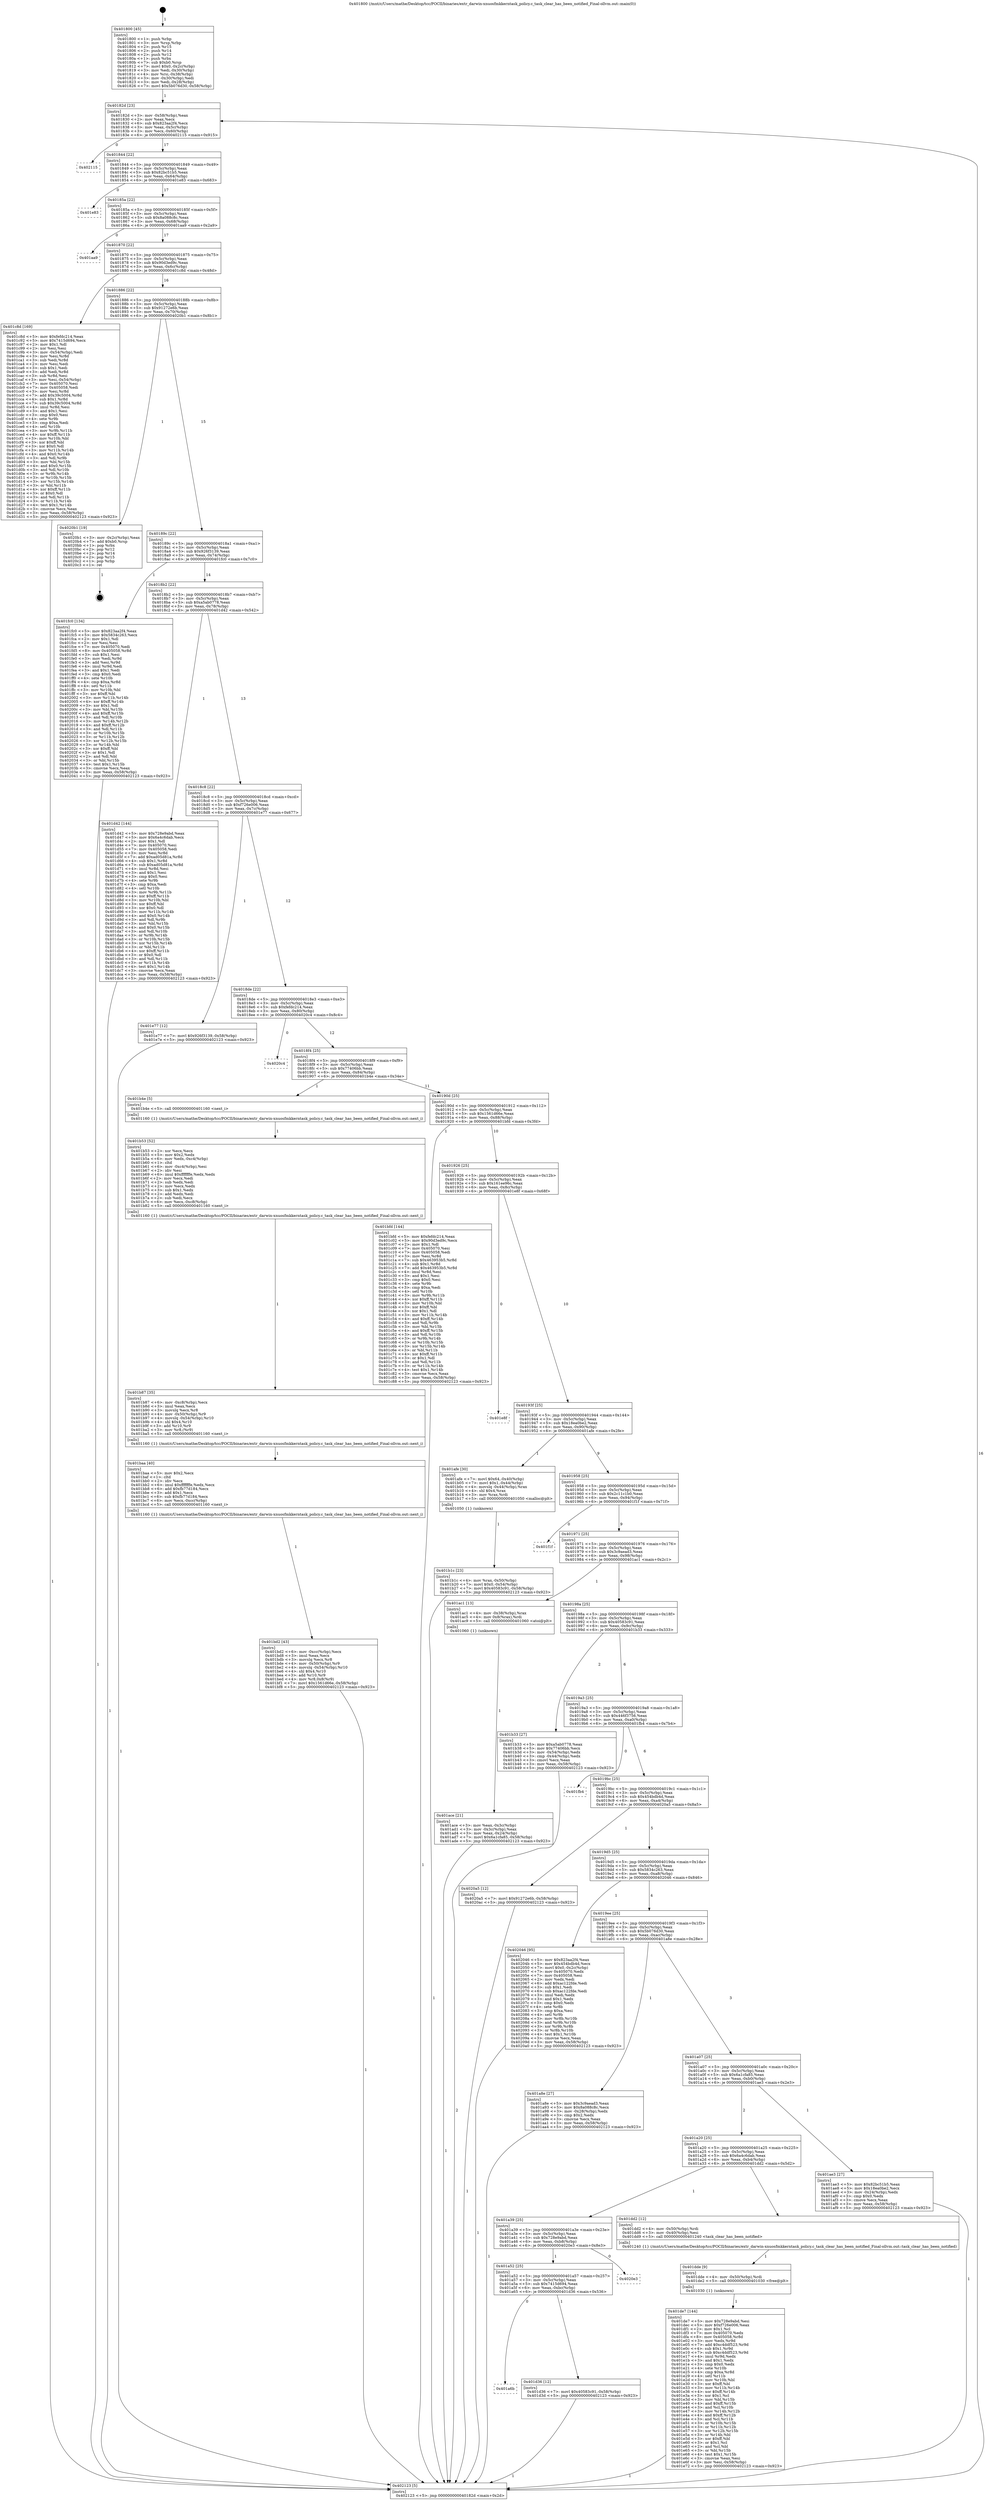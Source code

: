 digraph "0x401800" {
  label = "0x401800 (/mnt/c/Users/mathe/Desktop/tcc/POCII/binaries/extr_darwin-xnuosfmkkerntask_policy.c_task_clear_has_been_notified_Final-ollvm.out::main(0))"
  labelloc = "t"
  node[shape=record]

  Entry [label="",width=0.3,height=0.3,shape=circle,fillcolor=black,style=filled]
  "0x40182d" [label="{
     0x40182d [23]\l
     | [instrs]\l
     &nbsp;&nbsp;0x40182d \<+3\>: mov -0x58(%rbp),%eax\l
     &nbsp;&nbsp;0x401830 \<+2\>: mov %eax,%ecx\l
     &nbsp;&nbsp;0x401832 \<+6\>: sub $0x823aa2f4,%ecx\l
     &nbsp;&nbsp;0x401838 \<+3\>: mov %eax,-0x5c(%rbp)\l
     &nbsp;&nbsp;0x40183b \<+3\>: mov %ecx,-0x60(%rbp)\l
     &nbsp;&nbsp;0x40183e \<+6\>: je 0000000000402115 \<main+0x915\>\l
  }"]
  "0x402115" [label="{
     0x402115\l
  }", style=dashed]
  "0x401844" [label="{
     0x401844 [22]\l
     | [instrs]\l
     &nbsp;&nbsp;0x401844 \<+5\>: jmp 0000000000401849 \<main+0x49\>\l
     &nbsp;&nbsp;0x401849 \<+3\>: mov -0x5c(%rbp),%eax\l
     &nbsp;&nbsp;0x40184c \<+5\>: sub $0x82bc51b5,%eax\l
     &nbsp;&nbsp;0x401851 \<+3\>: mov %eax,-0x64(%rbp)\l
     &nbsp;&nbsp;0x401854 \<+6\>: je 0000000000401e83 \<main+0x683\>\l
  }"]
  Exit [label="",width=0.3,height=0.3,shape=circle,fillcolor=black,style=filled,peripheries=2]
  "0x401e83" [label="{
     0x401e83\l
  }", style=dashed]
  "0x40185a" [label="{
     0x40185a [22]\l
     | [instrs]\l
     &nbsp;&nbsp;0x40185a \<+5\>: jmp 000000000040185f \<main+0x5f\>\l
     &nbsp;&nbsp;0x40185f \<+3\>: mov -0x5c(%rbp),%eax\l
     &nbsp;&nbsp;0x401862 \<+5\>: sub $0x8a088c8c,%eax\l
     &nbsp;&nbsp;0x401867 \<+3\>: mov %eax,-0x68(%rbp)\l
     &nbsp;&nbsp;0x40186a \<+6\>: je 0000000000401aa9 \<main+0x2a9\>\l
  }"]
  "0x401de7" [label="{
     0x401de7 [144]\l
     | [instrs]\l
     &nbsp;&nbsp;0x401de7 \<+5\>: mov $0x728e9abd,%esi\l
     &nbsp;&nbsp;0x401dec \<+5\>: mov $0xf726e006,%eax\l
     &nbsp;&nbsp;0x401df1 \<+2\>: mov $0x1,%cl\l
     &nbsp;&nbsp;0x401df3 \<+7\>: mov 0x405070,%edx\l
     &nbsp;&nbsp;0x401dfa \<+8\>: mov 0x405058,%r8d\l
     &nbsp;&nbsp;0x401e02 \<+3\>: mov %edx,%r9d\l
     &nbsp;&nbsp;0x401e05 \<+7\>: add $0xc4ddf523,%r9d\l
     &nbsp;&nbsp;0x401e0c \<+4\>: sub $0x1,%r9d\l
     &nbsp;&nbsp;0x401e10 \<+7\>: sub $0xc4ddf523,%r9d\l
     &nbsp;&nbsp;0x401e17 \<+4\>: imul %r9d,%edx\l
     &nbsp;&nbsp;0x401e1b \<+3\>: and $0x1,%edx\l
     &nbsp;&nbsp;0x401e1e \<+3\>: cmp $0x0,%edx\l
     &nbsp;&nbsp;0x401e21 \<+4\>: sete %r10b\l
     &nbsp;&nbsp;0x401e25 \<+4\>: cmp $0xa,%r8d\l
     &nbsp;&nbsp;0x401e29 \<+4\>: setl %r11b\l
     &nbsp;&nbsp;0x401e2d \<+3\>: mov %r10b,%bl\l
     &nbsp;&nbsp;0x401e30 \<+3\>: xor $0xff,%bl\l
     &nbsp;&nbsp;0x401e33 \<+3\>: mov %r11b,%r14b\l
     &nbsp;&nbsp;0x401e36 \<+4\>: xor $0xff,%r14b\l
     &nbsp;&nbsp;0x401e3a \<+3\>: xor $0x1,%cl\l
     &nbsp;&nbsp;0x401e3d \<+3\>: mov %bl,%r15b\l
     &nbsp;&nbsp;0x401e40 \<+4\>: and $0xff,%r15b\l
     &nbsp;&nbsp;0x401e44 \<+3\>: and %cl,%r10b\l
     &nbsp;&nbsp;0x401e47 \<+3\>: mov %r14b,%r12b\l
     &nbsp;&nbsp;0x401e4a \<+4\>: and $0xff,%r12b\l
     &nbsp;&nbsp;0x401e4e \<+3\>: and %cl,%r11b\l
     &nbsp;&nbsp;0x401e51 \<+3\>: or %r10b,%r15b\l
     &nbsp;&nbsp;0x401e54 \<+3\>: or %r11b,%r12b\l
     &nbsp;&nbsp;0x401e57 \<+3\>: xor %r12b,%r15b\l
     &nbsp;&nbsp;0x401e5a \<+3\>: or %r14b,%bl\l
     &nbsp;&nbsp;0x401e5d \<+3\>: xor $0xff,%bl\l
     &nbsp;&nbsp;0x401e60 \<+3\>: or $0x1,%cl\l
     &nbsp;&nbsp;0x401e63 \<+2\>: and %cl,%bl\l
     &nbsp;&nbsp;0x401e65 \<+3\>: or %bl,%r15b\l
     &nbsp;&nbsp;0x401e68 \<+4\>: test $0x1,%r15b\l
     &nbsp;&nbsp;0x401e6c \<+3\>: cmovne %eax,%esi\l
     &nbsp;&nbsp;0x401e6f \<+3\>: mov %esi,-0x58(%rbp)\l
     &nbsp;&nbsp;0x401e72 \<+5\>: jmp 0000000000402123 \<main+0x923\>\l
  }"]
  "0x401aa9" [label="{
     0x401aa9\l
  }", style=dashed]
  "0x401870" [label="{
     0x401870 [22]\l
     | [instrs]\l
     &nbsp;&nbsp;0x401870 \<+5\>: jmp 0000000000401875 \<main+0x75\>\l
     &nbsp;&nbsp;0x401875 \<+3\>: mov -0x5c(%rbp),%eax\l
     &nbsp;&nbsp;0x401878 \<+5\>: sub $0x90d3ed9c,%eax\l
     &nbsp;&nbsp;0x40187d \<+3\>: mov %eax,-0x6c(%rbp)\l
     &nbsp;&nbsp;0x401880 \<+6\>: je 0000000000401c8d \<main+0x48d\>\l
  }"]
  "0x401dde" [label="{
     0x401dde [9]\l
     | [instrs]\l
     &nbsp;&nbsp;0x401dde \<+4\>: mov -0x50(%rbp),%rdi\l
     &nbsp;&nbsp;0x401de2 \<+5\>: call 0000000000401030 \<free@plt\>\l
     | [calls]\l
     &nbsp;&nbsp;0x401030 \{1\} (unknown)\l
  }"]
  "0x401c8d" [label="{
     0x401c8d [169]\l
     | [instrs]\l
     &nbsp;&nbsp;0x401c8d \<+5\>: mov $0xfefdc214,%eax\l
     &nbsp;&nbsp;0x401c92 \<+5\>: mov $0x7415d694,%ecx\l
     &nbsp;&nbsp;0x401c97 \<+2\>: mov $0x1,%dl\l
     &nbsp;&nbsp;0x401c99 \<+2\>: xor %esi,%esi\l
     &nbsp;&nbsp;0x401c9b \<+3\>: mov -0x54(%rbp),%edi\l
     &nbsp;&nbsp;0x401c9e \<+3\>: mov %esi,%r8d\l
     &nbsp;&nbsp;0x401ca1 \<+3\>: sub %edi,%r8d\l
     &nbsp;&nbsp;0x401ca4 \<+2\>: mov %esi,%edi\l
     &nbsp;&nbsp;0x401ca6 \<+3\>: sub $0x1,%edi\l
     &nbsp;&nbsp;0x401ca9 \<+3\>: add %edi,%r8d\l
     &nbsp;&nbsp;0x401cac \<+3\>: sub %r8d,%esi\l
     &nbsp;&nbsp;0x401caf \<+3\>: mov %esi,-0x54(%rbp)\l
     &nbsp;&nbsp;0x401cb2 \<+7\>: mov 0x405070,%esi\l
     &nbsp;&nbsp;0x401cb9 \<+7\>: mov 0x405058,%edi\l
     &nbsp;&nbsp;0x401cc0 \<+3\>: mov %esi,%r8d\l
     &nbsp;&nbsp;0x401cc3 \<+7\>: add $0x39c5004,%r8d\l
     &nbsp;&nbsp;0x401cca \<+4\>: sub $0x1,%r8d\l
     &nbsp;&nbsp;0x401cce \<+7\>: sub $0x39c5004,%r8d\l
     &nbsp;&nbsp;0x401cd5 \<+4\>: imul %r8d,%esi\l
     &nbsp;&nbsp;0x401cd9 \<+3\>: and $0x1,%esi\l
     &nbsp;&nbsp;0x401cdc \<+3\>: cmp $0x0,%esi\l
     &nbsp;&nbsp;0x401cdf \<+4\>: sete %r9b\l
     &nbsp;&nbsp;0x401ce3 \<+3\>: cmp $0xa,%edi\l
     &nbsp;&nbsp;0x401ce6 \<+4\>: setl %r10b\l
     &nbsp;&nbsp;0x401cea \<+3\>: mov %r9b,%r11b\l
     &nbsp;&nbsp;0x401ced \<+4\>: xor $0xff,%r11b\l
     &nbsp;&nbsp;0x401cf1 \<+3\>: mov %r10b,%bl\l
     &nbsp;&nbsp;0x401cf4 \<+3\>: xor $0xff,%bl\l
     &nbsp;&nbsp;0x401cf7 \<+3\>: xor $0x0,%dl\l
     &nbsp;&nbsp;0x401cfa \<+3\>: mov %r11b,%r14b\l
     &nbsp;&nbsp;0x401cfd \<+4\>: and $0x0,%r14b\l
     &nbsp;&nbsp;0x401d01 \<+3\>: and %dl,%r9b\l
     &nbsp;&nbsp;0x401d04 \<+3\>: mov %bl,%r15b\l
     &nbsp;&nbsp;0x401d07 \<+4\>: and $0x0,%r15b\l
     &nbsp;&nbsp;0x401d0b \<+3\>: and %dl,%r10b\l
     &nbsp;&nbsp;0x401d0e \<+3\>: or %r9b,%r14b\l
     &nbsp;&nbsp;0x401d11 \<+3\>: or %r10b,%r15b\l
     &nbsp;&nbsp;0x401d14 \<+3\>: xor %r15b,%r14b\l
     &nbsp;&nbsp;0x401d17 \<+3\>: or %bl,%r11b\l
     &nbsp;&nbsp;0x401d1a \<+4\>: xor $0xff,%r11b\l
     &nbsp;&nbsp;0x401d1e \<+3\>: or $0x0,%dl\l
     &nbsp;&nbsp;0x401d21 \<+3\>: and %dl,%r11b\l
     &nbsp;&nbsp;0x401d24 \<+3\>: or %r11b,%r14b\l
     &nbsp;&nbsp;0x401d27 \<+4\>: test $0x1,%r14b\l
     &nbsp;&nbsp;0x401d2b \<+3\>: cmovne %ecx,%eax\l
     &nbsp;&nbsp;0x401d2e \<+3\>: mov %eax,-0x58(%rbp)\l
     &nbsp;&nbsp;0x401d31 \<+5\>: jmp 0000000000402123 \<main+0x923\>\l
  }"]
  "0x401886" [label="{
     0x401886 [22]\l
     | [instrs]\l
     &nbsp;&nbsp;0x401886 \<+5\>: jmp 000000000040188b \<main+0x8b\>\l
     &nbsp;&nbsp;0x40188b \<+3\>: mov -0x5c(%rbp),%eax\l
     &nbsp;&nbsp;0x40188e \<+5\>: sub $0x91272e6b,%eax\l
     &nbsp;&nbsp;0x401893 \<+3\>: mov %eax,-0x70(%rbp)\l
     &nbsp;&nbsp;0x401896 \<+6\>: je 00000000004020b1 \<main+0x8b1\>\l
  }"]
  "0x401a6b" [label="{
     0x401a6b\l
  }", style=dashed]
  "0x4020b1" [label="{
     0x4020b1 [19]\l
     | [instrs]\l
     &nbsp;&nbsp;0x4020b1 \<+3\>: mov -0x2c(%rbp),%eax\l
     &nbsp;&nbsp;0x4020b4 \<+7\>: add $0xb0,%rsp\l
     &nbsp;&nbsp;0x4020bb \<+1\>: pop %rbx\l
     &nbsp;&nbsp;0x4020bc \<+2\>: pop %r12\l
     &nbsp;&nbsp;0x4020be \<+2\>: pop %r14\l
     &nbsp;&nbsp;0x4020c0 \<+2\>: pop %r15\l
     &nbsp;&nbsp;0x4020c2 \<+1\>: pop %rbp\l
     &nbsp;&nbsp;0x4020c3 \<+1\>: ret\l
  }"]
  "0x40189c" [label="{
     0x40189c [22]\l
     | [instrs]\l
     &nbsp;&nbsp;0x40189c \<+5\>: jmp 00000000004018a1 \<main+0xa1\>\l
     &nbsp;&nbsp;0x4018a1 \<+3\>: mov -0x5c(%rbp),%eax\l
     &nbsp;&nbsp;0x4018a4 \<+5\>: sub $0x926f3139,%eax\l
     &nbsp;&nbsp;0x4018a9 \<+3\>: mov %eax,-0x74(%rbp)\l
     &nbsp;&nbsp;0x4018ac \<+6\>: je 0000000000401fc0 \<main+0x7c0\>\l
  }"]
  "0x401d36" [label="{
     0x401d36 [12]\l
     | [instrs]\l
     &nbsp;&nbsp;0x401d36 \<+7\>: movl $0x40583c91,-0x58(%rbp)\l
     &nbsp;&nbsp;0x401d3d \<+5\>: jmp 0000000000402123 \<main+0x923\>\l
  }"]
  "0x401fc0" [label="{
     0x401fc0 [134]\l
     | [instrs]\l
     &nbsp;&nbsp;0x401fc0 \<+5\>: mov $0x823aa2f4,%eax\l
     &nbsp;&nbsp;0x401fc5 \<+5\>: mov $0x5834c263,%ecx\l
     &nbsp;&nbsp;0x401fca \<+2\>: mov $0x1,%dl\l
     &nbsp;&nbsp;0x401fcc \<+2\>: xor %esi,%esi\l
     &nbsp;&nbsp;0x401fce \<+7\>: mov 0x405070,%edi\l
     &nbsp;&nbsp;0x401fd5 \<+8\>: mov 0x405058,%r8d\l
     &nbsp;&nbsp;0x401fdd \<+3\>: sub $0x1,%esi\l
     &nbsp;&nbsp;0x401fe0 \<+3\>: mov %edi,%r9d\l
     &nbsp;&nbsp;0x401fe3 \<+3\>: add %esi,%r9d\l
     &nbsp;&nbsp;0x401fe6 \<+4\>: imul %r9d,%edi\l
     &nbsp;&nbsp;0x401fea \<+3\>: and $0x1,%edi\l
     &nbsp;&nbsp;0x401fed \<+3\>: cmp $0x0,%edi\l
     &nbsp;&nbsp;0x401ff0 \<+4\>: sete %r10b\l
     &nbsp;&nbsp;0x401ff4 \<+4\>: cmp $0xa,%r8d\l
     &nbsp;&nbsp;0x401ff8 \<+4\>: setl %r11b\l
     &nbsp;&nbsp;0x401ffc \<+3\>: mov %r10b,%bl\l
     &nbsp;&nbsp;0x401fff \<+3\>: xor $0xff,%bl\l
     &nbsp;&nbsp;0x402002 \<+3\>: mov %r11b,%r14b\l
     &nbsp;&nbsp;0x402005 \<+4\>: xor $0xff,%r14b\l
     &nbsp;&nbsp;0x402009 \<+3\>: xor $0x1,%dl\l
     &nbsp;&nbsp;0x40200c \<+3\>: mov %bl,%r15b\l
     &nbsp;&nbsp;0x40200f \<+4\>: and $0xff,%r15b\l
     &nbsp;&nbsp;0x402013 \<+3\>: and %dl,%r10b\l
     &nbsp;&nbsp;0x402016 \<+3\>: mov %r14b,%r12b\l
     &nbsp;&nbsp;0x402019 \<+4\>: and $0xff,%r12b\l
     &nbsp;&nbsp;0x40201d \<+3\>: and %dl,%r11b\l
     &nbsp;&nbsp;0x402020 \<+3\>: or %r10b,%r15b\l
     &nbsp;&nbsp;0x402023 \<+3\>: or %r11b,%r12b\l
     &nbsp;&nbsp;0x402026 \<+3\>: xor %r12b,%r15b\l
     &nbsp;&nbsp;0x402029 \<+3\>: or %r14b,%bl\l
     &nbsp;&nbsp;0x40202c \<+3\>: xor $0xff,%bl\l
     &nbsp;&nbsp;0x40202f \<+3\>: or $0x1,%dl\l
     &nbsp;&nbsp;0x402032 \<+2\>: and %dl,%bl\l
     &nbsp;&nbsp;0x402034 \<+3\>: or %bl,%r15b\l
     &nbsp;&nbsp;0x402037 \<+4\>: test $0x1,%r15b\l
     &nbsp;&nbsp;0x40203b \<+3\>: cmovne %ecx,%eax\l
     &nbsp;&nbsp;0x40203e \<+3\>: mov %eax,-0x58(%rbp)\l
     &nbsp;&nbsp;0x402041 \<+5\>: jmp 0000000000402123 \<main+0x923\>\l
  }"]
  "0x4018b2" [label="{
     0x4018b2 [22]\l
     | [instrs]\l
     &nbsp;&nbsp;0x4018b2 \<+5\>: jmp 00000000004018b7 \<main+0xb7\>\l
     &nbsp;&nbsp;0x4018b7 \<+3\>: mov -0x5c(%rbp),%eax\l
     &nbsp;&nbsp;0x4018ba \<+5\>: sub $0xa5ab0778,%eax\l
     &nbsp;&nbsp;0x4018bf \<+3\>: mov %eax,-0x78(%rbp)\l
     &nbsp;&nbsp;0x4018c2 \<+6\>: je 0000000000401d42 \<main+0x542\>\l
  }"]
  "0x401a52" [label="{
     0x401a52 [25]\l
     | [instrs]\l
     &nbsp;&nbsp;0x401a52 \<+5\>: jmp 0000000000401a57 \<main+0x257\>\l
     &nbsp;&nbsp;0x401a57 \<+3\>: mov -0x5c(%rbp),%eax\l
     &nbsp;&nbsp;0x401a5a \<+5\>: sub $0x7415d694,%eax\l
     &nbsp;&nbsp;0x401a5f \<+6\>: mov %eax,-0xbc(%rbp)\l
     &nbsp;&nbsp;0x401a65 \<+6\>: je 0000000000401d36 \<main+0x536\>\l
  }"]
  "0x401d42" [label="{
     0x401d42 [144]\l
     | [instrs]\l
     &nbsp;&nbsp;0x401d42 \<+5\>: mov $0x728e9abd,%eax\l
     &nbsp;&nbsp;0x401d47 \<+5\>: mov $0x6a4c6dab,%ecx\l
     &nbsp;&nbsp;0x401d4c \<+2\>: mov $0x1,%dl\l
     &nbsp;&nbsp;0x401d4e \<+7\>: mov 0x405070,%esi\l
     &nbsp;&nbsp;0x401d55 \<+7\>: mov 0x405058,%edi\l
     &nbsp;&nbsp;0x401d5c \<+3\>: mov %esi,%r8d\l
     &nbsp;&nbsp;0x401d5f \<+7\>: add $0xad05d81a,%r8d\l
     &nbsp;&nbsp;0x401d66 \<+4\>: sub $0x1,%r8d\l
     &nbsp;&nbsp;0x401d6a \<+7\>: sub $0xad05d81a,%r8d\l
     &nbsp;&nbsp;0x401d71 \<+4\>: imul %r8d,%esi\l
     &nbsp;&nbsp;0x401d75 \<+3\>: and $0x1,%esi\l
     &nbsp;&nbsp;0x401d78 \<+3\>: cmp $0x0,%esi\l
     &nbsp;&nbsp;0x401d7b \<+4\>: sete %r9b\l
     &nbsp;&nbsp;0x401d7f \<+3\>: cmp $0xa,%edi\l
     &nbsp;&nbsp;0x401d82 \<+4\>: setl %r10b\l
     &nbsp;&nbsp;0x401d86 \<+3\>: mov %r9b,%r11b\l
     &nbsp;&nbsp;0x401d89 \<+4\>: xor $0xff,%r11b\l
     &nbsp;&nbsp;0x401d8d \<+3\>: mov %r10b,%bl\l
     &nbsp;&nbsp;0x401d90 \<+3\>: xor $0xff,%bl\l
     &nbsp;&nbsp;0x401d93 \<+3\>: xor $0x0,%dl\l
     &nbsp;&nbsp;0x401d96 \<+3\>: mov %r11b,%r14b\l
     &nbsp;&nbsp;0x401d99 \<+4\>: and $0x0,%r14b\l
     &nbsp;&nbsp;0x401d9d \<+3\>: and %dl,%r9b\l
     &nbsp;&nbsp;0x401da0 \<+3\>: mov %bl,%r15b\l
     &nbsp;&nbsp;0x401da3 \<+4\>: and $0x0,%r15b\l
     &nbsp;&nbsp;0x401da7 \<+3\>: and %dl,%r10b\l
     &nbsp;&nbsp;0x401daa \<+3\>: or %r9b,%r14b\l
     &nbsp;&nbsp;0x401dad \<+3\>: or %r10b,%r15b\l
     &nbsp;&nbsp;0x401db0 \<+3\>: xor %r15b,%r14b\l
     &nbsp;&nbsp;0x401db3 \<+3\>: or %bl,%r11b\l
     &nbsp;&nbsp;0x401db6 \<+4\>: xor $0xff,%r11b\l
     &nbsp;&nbsp;0x401dba \<+3\>: or $0x0,%dl\l
     &nbsp;&nbsp;0x401dbd \<+3\>: and %dl,%r11b\l
     &nbsp;&nbsp;0x401dc0 \<+3\>: or %r11b,%r14b\l
     &nbsp;&nbsp;0x401dc3 \<+4\>: test $0x1,%r14b\l
     &nbsp;&nbsp;0x401dc7 \<+3\>: cmovne %ecx,%eax\l
     &nbsp;&nbsp;0x401dca \<+3\>: mov %eax,-0x58(%rbp)\l
     &nbsp;&nbsp;0x401dcd \<+5\>: jmp 0000000000402123 \<main+0x923\>\l
  }"]
  "0x4018c8" [label="{
     0x4018c8 [22]\l
     | [instrs]\l
     &nbsp;&nbsp;0x4018c8 \<+5\>: jmp 00000000004018cd \<main+0xcd\>\l
     &nbsp;&nbsp;0x4018cd \<+3\>: mov -0x5c(%rbp),%eax\l
     &nbsp;&nbsp;0x4018d0 \<+5\>: sub $0xf726e006,%eax\l
     &nbsp;&nbsp;0x4018d5 \<+3\>: mov %eax,-0x7c(%rbp)\l
     &nbsp;&nbsp;0x4018d8 \<+6\>: je 0000000000401e77 \<main+0x677\>\l
  }"]
  "0x4020e3" [label="{
     0x4020e3\l
  }", style=dashed]
  "0x401e77" [label="{
     0x401e77 [12]\l
     | [instrs]\l
     &nbsp;&nbsp;0x401e77 \<+7\>: movl $0x926f3139,-0x58(%rbp)\l
     &nbsp;&nbsp;0x401e7e \<+5\>: jmp 0000000000402123 \<main+0x923\>\l
  }"]
  "0x4018de" [label="{
     0x4018de [22]\l
     | [instrs]\l
     &nbsp;&nbsp;0x4018de \<+5\>: jmp 00000000004018e3 \<main+0xe3\>\l
     &nbsp;&nbsp;0x4018e3 \<+3\>: mov -0x5c(%rbp),%eax\l
     &nbsp;&nbsp;0x4018e6 \<+5\>: sub $0xfefdc214,%eax\l
     &nbsp;&nbsp;0x4018eb \<+3\>: mov %eax,-0x80(%rbp)\l
     &nbsp;&nbsp;0x4018ee \<+6\>: je 00000000004020c4 \<main+0x8c4\>\l
  }"]
  "0x401a39" [label="{
     0x401a39 [25]\l
     | [instrs]\l
     &nbsp;&nbsp;0x401a39 \<+5\>: jmp 0000000000401a3e \<main+0x23e\>\l
     &nbsp;&nbsp;0x401a3e \<+3\>: mov -0x5c(%rbp),%eax\l
     &nbsp;&nbsp;0x401a41 \<+5\>: sub $0x728e9abd,%eax\l
     &nbsp;&nbsp;0x401a46 \<+6\>: mov %eax,-0xb8(%rbp)\l
     &nbsp;&nbsp;0x401a4c \<+6\>: je 00000000004020e3 \<main+0x8e3\>\l
  }"]
  "0x4020c4" [label="{
     0x4020c4\l
  }", style=dashed]
  "0x4018f4" [label="{
     0x4018f4 [25]\l
     | [instrs]\l
     &nbsp;&nbsp;0x4018f4 \<+5\>: jmp 00000000004018f9 \<main+0xf9\>\l
     &nbsp;&nbsp;0x4018f9 \<+3\>: mov -0x5c(%rbp),%eax\l
     &nbsp;&nbsp;0x4018fc \<+5\>: sub $0x77406bb,%eax\l
     &nbsp;&nbsp;0x401901 \<+6\>: mov %eax,-0x84(%rbp)\l
     &nbsp;&nbsp;0x401907 \<+6\>: je 0000000000401b4e \<main+0x34e\>\l
  }"]
  "0x401dd2" [label="{
     0x401dd2 [12]\l
     | [instrs]\l
     &nbsp;&nbsp;0x401dd2 \<+4\>: mov -0x50(%rbp),%rdi\l
     &nbsp;&nbsp;0x401dd6 \<+3\>: mov -0x40(%rbp),%esi\l
     &nbsp;&nbsp;0x401dd9 \<+5\>: call 0000000000401240 \<task_clear_has_been_notified\>\l
     | [calls]\l
     &nbsp;&nbsp;0x401240 \{1\} (/mnt/c/Users/mathe/Desktop/tcc/POCII/binaries/extr_darwin-xnuosfmkkerntask_policy.c_task_clear_has_been_notified_Final-ollvm.out::task_clear_has_been_notified)\l
  }"]
  "0x401b4e" [label="{
     0x401b4e [5]\l
     | [instrs]\l
     &nbsp;&nbsp;0x401b4e \<+5\>: call 0000000000401160 \<next_i\>\l
     | [calls]\l
     &nbsp;&nbsp;0x401160 \{1\} (/mnt/c/Users/mathe/Desktop/tcc/POCII/binaries/extr_darwin-xnuosfmkkerntask_policy.c_task_clear_has_been_notified_Final-ollvm.out::next_i)\l
  }"]
  "0x40190d" [label="{
     0x40190d [25]\l
     | [instrs]\l
     &nbsp;&nbsp;0x40190d \<+5\>: jmp 0000000000401912 \<main+0x112\>\l
     &nbsp;&nbsp;0x401912 \<+3\>: mov -0x5c(%rbp),%eax\l
     &nbsp;&nbsp;0x401915 \<+5\>: sub $0x1561d66e,%eax\l
     &nbsp;&nbsp;0x40191a \<+6\>: mov %eax,-0x88(%rbp)\l
     &nbsp;&nbsp;0x401920 \<+6\>: je 0000000000401bfd \<main+0x3fd\>\l
  }"]
  "0x401bd2" [label="{
     0x401bd2 [43]\l
     | [instrs]\l
     &nbsp;&nbsp;0x401bd2 \<+6\>: mov -0xcc(%rbp),%ecx\l
     &nbsp;&nbsp;0x401bd8 \<+3\>: imul %eax,%ecx\l
     &nbsp;&nbsp;0x401bdb \<+3\>: movslq %ecx,%r8\l
     &nbsp;&nbsp;0x401bde \<+4\>: mov -0x50(%rbp),%r9\l
     &nbsp;&nbsp;0x401be2 \<+4\>: movslq -0x54(%rbp),%r10\l
     &nbsp;&nbsp;0x401be6 \<+4\>: shl $0x4,%r10\l
     &nbsp;&nbsp;0x401bea \<+3\>: add %r10,%r9\l
     &nbsp;&nbsp;0x401bed \<+4\>: mov %r8,0x8(%r9)\l
     &nbsp;&nbsp;0x401bf1 \<+7\>: movl $0x1561d66e,-0x58(%rbp)\l
     &nbsp;&nbsp;0x401bf8 \<+5\>: jmp 0000000000402123 \<main+0x923\>\l
  }"]
  "0x401bfd" [label="{
     0x401bfd [144]\l
     | [instrs]\l
     &nbsp;&nbsp;0x401bfd \<+5\>: mov $0xfefdc214,%eax\l
     &nbsp;&nbsp;0x401c02 \<+5\>: mov $0x90d3ed9c,%ecx\l
     &nbsp;&nbsp;0x401c07 \<+2\>: mov $0x1,%dl\l
     &nbsp;&nbsp;0x401c09 \<+7\>: mov 0x405070,%esi\l
     &nbsp;&nbsp;0x401c10 \<+7\>: mov 0x405058,%edi\l
     &nbsp;&nbsp;0x401c17 \<+3\>: mov %esi,%r8d\l
     &nbsp;&nbsp;0x401c1a \<+7\>: sub $0x463953b5,%r8d\l
     &nbsp;&nbsp;0x401c21 \<+4\>: sub $0x1,%r8d\l
     &nbsp;&nbsp;0x401c25 \<+7\>: add $0x463953b5,%r8d\l
     &nbsp;&nbsp;0x401c2c \<+4\>: imul %r8d,%esi\l
     &nbsp;&nbsp;0x401c30 \<+3\>: and $0x1,%esi\l
     &nbsp;&nbsp;0x401c33 \<+3\>: cmp $0x0,%esi\l
     &nbsp;&nbsp;0x401c36 \<+4\>: sete %r9b\l
     &nbsp;&nbsp;0x401c3a \<+3\>: cmp $0xa,%edi\l
     &nbsp;&nbsp;0x401c3d \<+4\>: setl %r10b\l
     &nbsp;&nbsp;0x401c41 \<+3\>: mov %r9b,%r11b\l
     &nbsp;&nbsp;0x401c44 \<+4\>: xor $0xff,%r11b\l
     &nbsp;&nbsp;0x401c48 \<+3\>: mov %r10b,%bl\l
     &nbsp;&nbsp;0x401c4b \<+3\>: xor $0xff,%bl\l
     &nbsp;&nbsp;0x401c4e \<+3\>: xor $0x1,%dl\l
     &nbsp;&nbsp;0x401c51 \<+3\>: mov %r11b,%r14b\l
     &nbsp;&nbsp;0x401c54 \<+4\>: and $0xff,%r14b\l
     &nbsp;&nbsp;0x401c58 \<+3\>: and %dl,%r9b\l
     &nbsp;&nbsp;0x401c5b \<+3\>: mov %bl,%r15b\l
     &nbsp;&nbsp;0x401c5e \<+4\>: and $0xff,%r15b\l
     &nbsp;&nbsp;0x401c62 \<+3\>: and %dl,%r10b\l
     &nbsp;&nbsp;0x401c65 \<+3\>: or %r9b,%r14b\l
     &nbsp;&nbsp;0x401c68 \<+3\>: or %r10b,%r15b\l
     &nbsp;&nbsp;0x401c6b \<+3\>: xor %r15b,%r14b\l
     &nbsp;&nbsp;0x401c6e \<+3\>: or %bl,%r11b\l
     &nbsp;&nbsp;0x401c71 \<+4\>: xor $0xff,%r11b\l
     &nbsp;&nbsp;0x401c75 \<+3\>: or $0x1,%dl\l
     &nbsp;&nbsp;0x401c78 \<+3\>: and %dl,%r11b\l
     &nbsp;&nbsp;0x401c7b \<+3\>: or %r11b,%r14b\l
     &nbsp;&nbsp;0x401c7e \<+4\>: test $0x1,%r14b\l
     &nbsp;&nbsp;0x401c82 \<+3\>: cmovne %ecx,%eax\l
     &nbsp;&nbsp;0x401c85 \<+3\>: mov %eax,-0x58(%rbp)\l
     &nbsp;&nbsp;0x401c88 \<+5\>: jmp 0000000000402123 \<main+0x923\>\l
  }"]
  "0x401926" [label="{
     0x401926 [25]\l
     | [instrs]\l
     &nbsp;&nbsp;0x401926 \<+5\>: jmp 000000000040192b \<main+0x12b\>\l
     &nbsp;&nbsp;0x40192b \<+3\>: mov -0x5c(%rbp),%eax\l
     &nbsp;&nbsp;0x40192e \<+5\>: sub $0x161ee96c,%eax\l
     &nbsp;&nbsp;0x401933 \<+6\>: mov %eax,-0x8c(%rbp)\l
     &nbsp;&nbsp;0x401939 \<+6\>: je 0000000000401e8f \<main+0x68f\>\l
  }"]
  "0x401baa" [label="{
     0x401baa [40]\l
     | [instrs]\l
     &nbsp;&nbsp;0x401baa \<+5\>: mov $0x2,%ecx\l
     &nbsp;&nbsp;0x401baf \<+1\>: cltd\l
     &nbsp;&nbsp;0x401bb0 \<+2\>: idiv %ecx\l
     &nbsp;&nbsp;0x401bb2 \<+6\>: imul $0xfffffffe,%edx,%ecx\l
     &nbsp;&nbsp;0x401bb8 \<+6\>: add $0xfb77d184,%ecx\l
     &nbsp;&nbsp;0x401bbe \<+3\>: add $0x1,%ecx\l
     &nbsp;&nbsp;0x401bc1 \<+6\>: sub $0xfb77d184,%ecx\l
     &nbsp;&nbsp;0x401bc7 \<+6\>: mov %ecx,-0xcc(%rbp)\l
     &nbsp;&nbsp;0x401bcd \<+5\>: call 0000000000401160 \<next_i\>\l
     | [calls]\l
     &nbsp;&nbsp;0x401160 \{1\} (/mnt/c/Users/mathe/Desktop/tcc/POCII/binaries/extr_darwin-xnuosfmkkerntask_policy.c_task_clear_has_been_notified_Final-ollvm.out::next_i)\l
  }"]
  "0x401e8f" [label="{
     0x401e8f\l
  }", style=dashed]
  "0x40193f" [label="{
     0x40193f [25]\l
     | [instrs]\l
     &nbsp;&nbsp;0x40193f \<+5\>: jmp 0000000000401944 \<main+0x144\>\l
     &nbsp;&nbsp;0x401944 \<+3\>: mov -0x5c(%rbp),%eax\l
     &nbsp;&nbsp;0x401947 \<+5\>: sub $0x18ea0be2,%eax\l
     &nbsp;&nbsp;0x40194c \<+6\>: mov %eax,-0x90(%rbp)\l
     &nbsp;&nbsp;0x401952 \<+6\>: je 0000000000401afe \<main+0x2fe\>\l
  }"]
  "0x401b87" [label="{
     0x401b87 [35]\l
     | [instrs]\l
     &nbsp;&nbsp;0x401b87 \<+6\>: mov -0xc8(%rbp),%ecx\l
     &nbsp;&nbsp;0x401b8d \<+3\>: imul %eax,%ecx\l
     &nbsp;&nbsp;0x401b90 \<+3\>: movslq %ecx,%r8\l
     &nbsp;&nbsp;0x401b93 \<+4\>: mov -0x50(%rbp),%r9\l
     &nbsp;&nbsp;0x401b97 \<+4\>: movslq -0x54(%rbp),%r10\l
     &nbsp;&nbsp;0x401b9b \<+4\>: shl $0x4,%r10\l
     &nbsp;&nbsp;0x401b9f \<+3\>: add %r10,%r9\l
     &nbsp;&nbsp;0x401ba2 \<+3\>: mov %r8,(%r9)\l
     &nbsp;&nbsp;0x401ba5 \<+5\>: call 0000000000401160 \<next_i\>\l
     | [calls]\l
     &nbsp;&nbsp;0x401160 \{1\} (/mnt/c/Users/mathe/Desktop/tcc/POCII/binaries/extr_darwin-xnuosfmkkerntask_policy.c_task_clear_has_been_notified_Final-ollvm.out::next_i)\l
  }"]
  "0x401afe" [label="{
     0x401afe [30]\l
     | [instrs]\l
     &nbsp;&nbsp;0x401afe \<+7\>: movl $0x64,-0x40(%rbp)\l
     &nbsp;&nbsp;0x401b05 \<+7\>: movl $0x1,-0x44(%rbp)\l
     &nbsp;&nbsp;0x401b0c \<+4\>: movslq -0x44(%rbp),%rax\l
     &nbsp;&nbsp;0x401b10 \<+4\>: shl $0x4,%rax\l
     &nbsp;&nbsp;0x401b14 \<+3\>: mov %rax,%rdi\l
     &nbsp;&nbsp;0x401b17 \<+5\>: call 0000000000401050 \<malloc@plt\>\l
     | [calls]\l
     &nbsp;&nbsp;0x401050 \{1\} (unknown)\l
  }"]
  "0x401958" [label="{
     0x401958 [25]\l
     | [instrs]\l
     &nbsp;&nbsp;0x401958 \<+5\>: jmp 000000000040195d \<main+0x15d\>\l
     &nbsp;&nbsp;0x40195d \<+3\>: mov -0x5c(%rbp),%eax\l
     &nbsp;&nbsp;0x401960 \<+5\>: sub $0x2c11c1b0,%eax\l
     &nbsp;&nbsp;0x401965 \<+6\>: mov %eax,-0x94(%rbp)\l
     &nbsp;&nbsp;0x40196b \<+6\>: je 0000000000401f1f \<main+0x71f\>\l
  }"]
  "0x401b53" [label="{
     0x401b53 [52]\l
     | [instrs]\l
     &nbsp;&nbsp;0x401b53 \<+2\>: xor %ecx,%ecx\l
     &nbsp;&nbsp;0x401b55 \<+5\>: mov $0x2,%edx\l
     &nbsp;&nbsp;0x401b5a \<+6\>: mov %edx,-0xc4(%rbp)\l
     &nbsp;&nbsp;0x401b60 \<+1\>: cltd\l
     &nbsp;&nbsp;0x401b61 \<+6\>: mov -0xc4(%rbp),%esi\l
     &nbsp;&nbsp;0x401b67 \<+2\>: idiv %esi\l
     &nbsp;&nbsp;0x401b69 \<+6\>: imul $0xfffffffe,%edx,%edx\l
     &nbsp;&nbsp;0x401b6f \<+2\>: mov %ecx,%edi\l
     &nbsp;&nbsp;0x401b71 \<+2\>: sub %edx,%edi\l
     &nbsp;&nbsp;0x401b73 \<+2\>: mov %ecx,%edx\l
     &nbsp;&nbsp;0x401b75 \<+3\>: sub $0x1,%edx\l
     &nbsp;&nbsp;0x401b78 \<+2\>: add %edx,%edi\l
     &nbsp;&nbsp;0x401b7a \<+2\>: sub %edi,%ecx\l
     &nbsp;&nbsp;0x401b7c \<+6\>: mov %ecx,-0xc8(%rbp)\l
     &nbsp;&nbsp;0x401b82 \<+5\>: call 0000000000401160 \<next_i\>\l
     | [calls]\l
     &nbsp;&nbsp;0x401160 \{1\} (/mnt/c/Users/mathe/Desktop/tcc/POCII/binaries/extr_darwin-xnuosfmkkerntask_policy.c_task_clear_has_been_notified_Final-ollvm.out::next_i)\l
  }"]
  "0x401f1f" [label="{
     0x401f1f\l
  }", style=dashed]
  "0x401971" [label="{
     0x401971 [25]\l
     | [instrs]\l
     &nbsp;&nbsp;0x401971 \<+5\>: jmp 0000000000401976 \<main+0x176\>\l
     &nbsp;&nbsp;0x401976 \<+3\>: mov -0x5c(%rbp),%eax\l
     &nbsp;&nbsp;0x401979 \<+5\>: sub $0x3c9aead3,%eax\l
     &nbsp;&nbsp;0x40197e \<+6\>: mov %eax,-0x98(%rbp)\l
     &nbsp;&nbsp;0x401984 \<+6\>: je 0000000000401ac1 \<main+0x2c1\>\l
  }"]
  "0x401b1c" [label="{
     0x401b1c [23]\l
     | [instrs]\l
     &nbsp;&nbsp;0x401b1c \<+4\>: mov %rax,-0x50(%rbp)\l
     &nbsp;&nbsp;0x401b20 \<+7\>: movl $0x0,-0x54(%rbp)\l
     &nbsp;&nbsp;0x401b27 \<+7\>: movl $0x40583c91,-0x58(%rbp)\l
     &nbsp;&nbsp;0x401b2e \<+5\>: jmp 0000000000402123 \<main+0x923\>\l
  }"]
  "0x401ac1" [label="{
     0x401ac1 [13]\l
     | [instrs]\l
     &nbsp;&nbsp;0x401ac1 \<+4\>: mov -0x38(%rbp),%rax\l
     &nbsp;&nbsp;0x401ac5 \<+4\>: mov 0x8(%rax),%rdi\l
     &nbsp;&nbsp;0x401ac9 \<+5\>: call 0000000000401060 \<atoi@plt\>\l
     | [calls]\l
     &nbsp;&nbsp;0x401060 \{1\} (unknown)\l
  }"]
  "0x40198a" [label="{
     0x40198a [25]\l
     | [instrs]\l
     &nbsp;&nbsp;0x40198a \<+5\>: jmp 000000000040198f \<main+0x18f\>\l
     &nbsp;&nbsp;0x40198f \<+3\>: mov -0x5c(%rbp),%eax\l
     &nbsp;&nbsp;0x401992 \<+5\>: sub $0x40583c91,%eax\l
     &nbsp;&nbsp;0x401997 \<+6\>: mov %eax,-0x9c(%rbp)\l
     &nbsp;&nbsp;0x40199d \<+6\>: je 0000000000401b33 \<main+0x333\>\l
  }"]
  "0x401a20" [label="{
     0x401a20 [25]\l
     | [instrs]\l
     &nbsp;&nbsp;0x401a20 \<+5\>: jmp 0000000000401a25 \<main+0x225\>\l
     &nbsp;&nbsp;0x401a25 \<+3\>: mov -0x5c(%rbp),%eax\l
     &nbsp;&nbsp;0x401a28 \<+5\>: sub $0x6a4c6dab,%eax\l
     &nbsp;&nbsp;0x401a2d \<+6\>: mov %eax,-0xb4(%rbp)\l
     &nbsp;&nbsp;0x401a33 \<+6\>: je 0000000000401dd2 \<main+0x5d2\>\l
  }"]
  "0x401b33" [label="{
     0x401b33 [27]\l
     | [instrs]\l
     &nbsp;&nbsp;0x401b33 \<+5\>: mov $0xa5ab0778,%eax\l
     &nbsp;&nbsp;0x401b38 \<+5\>: mov $0x77406bb,%ecx\l
     &nbsp;&nbsp;0x401b3d \<+3\>: mov -0x54(%rbp),%edx\l
     &nbsp;&nbsp;0x401b40 \<+3\>: cmp -0x44(%rbp),%edx\l
     &nbsp;&nbsp;0x401b43 \<+3\>: cmovl %ecx,%eax\l
     &nbsp;&nbsp;0x401b46 \<+3\>: mov %eax,-0x58(%rbp)\l
     &nbsp;&nbsp;0x401b49 \<+5\>: jmp 0000000000402123 \<main+0x923\>\l
  }"]
  "0x4019a3" [label="{
     0x4019a3 [25]\l
     | [instrs]\l
     &nbsp;&nbsp;0x4019a3 \<+5\>: jmp 00000000004019a8 \<main+0x1a8\>\l
     &nbsp;&nbsp;0x4019a8 \<+3\>: mov -0x5c(%rbp),%eax\l
     &nbsp;&nbsp;0x4019ab \<+5\>: sub $0x446f3756,%eax\l
     &nbsp;&nbsp;0x4019b0 \<+6\>: mov %eax,-0xa0(%rbp)\l
     &nbsp;&nbsp;0x4019b6 \<+6\>: je 0000000000401fb4 \<main+0x7b4\>\l
  }"]
  "0x401ae3" [label="{
     0x401ae3 [27]\l
     | [instrs]\l
     &nbsp;&nbsp;0x401ae3 \<+5\>: mov $0x82bc51b5,%eax\l
     &nbsp;&nbsp;0x401ae8 \<+5\>: mov $0x18ea0be2,%ecx\l
     &nbsp;&nbsp;0x401aed \<+3\>: mov -0x24(%rbp),%edx\l
     &nbsp;&nbsp;0x401af0 \<+3\>: cmp $0x0,%edx\l
     &nbsp;&nbsp;0x401af3 \<+3\>: cmove %ecx,%eax\l
     &nbsp;&nbsp;0x401af6 \<+3\>: mov %eax,-0x58(%rbp)\l
     &nbsp;&nbsp;0x401af9 \<+5\>: jmp 0000000000402123 \<main+0x923\>\l
  }"]
  "0x401fb4" [label="{
     0x401fb4\l
  }", style=dashed]
  "0x4019bc" [label="{
     0x4019bc [25]\l
     | [instrs]\l
     &nbsp;&nbsp;0x4019bc \<+5\>: jmp 00000000004019c1 \<main+0x1c1\>\l
     &nbsp;&nbsp;0x4019c1 \<+3\>: mov -0x5c(%rbp),%eax\l
     &nbsp;&nbsp;0x4019c4 \<+5\>: sub $0x454bdb4d,%eax\l
     &nbsp;&nbsp;0x4019c9 \<+6\>: mov %eax,-0xa4(%rbp)\l
     &nbsp;&nbsp;0x4019cf \<+6\>: je 00000000004020a5 \<main+0x8a5\>\l
  }"]
  "0x401ace" [label="{
     0x401ace [21]\l
     | [instrs]\l
     &nbsp;&nbsp;0x401ace \<+3\>: mov %eax,-0x3c(%rbp)\l
     &nbsp;&nbsp;0x401ad1 \<+3\>: mov -0x3c(%rbp),%eax\l
     &nbsp;&nbsp;0x401ad4 \<+3\>: mov %eax,-0x24(%rbp)\l
     &nbsp;&nbsp;0x401ad7 \<+7\>: movl $0x6a1cfa85,-0x58(%rbp)\l
     &nbsp;&nbsp;0x401ade \<+5\>: jmp 0000000000402123 \<main+0x923\>\l
  }"]
  "0x4020a5" [label="{
     0x4020a5 [12]\l
     | [instrs]\l
     &nbsp;&nbsp;0x4020a5 \<+7\>: movl $0x91272e6b,-0x58(%rbp)\l
     &nbsp;&nbsp;0x4020ac \<+5\>: jmp 0000000000402123 \<main+0x923\>\l
  }"]
  "0x4019d5" [label="{
     0x4019d5 [25]\l
     | [instrs]\l
     &nbsp;&nbsp;0x4019d5 \<+5\>: jmp 00000000004019da \<main+0x1da\>\l
     &nbsp;&nbsp;0x4019da \<+3\>: mov -0x5c(%rbp),%eax\l
     &nbsp;&nbsp;0x4019dd \<+5\>: sub $0x5834c263,%eax\l
     &nbsp;&nbsp;0x4019e2 \<+6\>: mov %eax,-0xa8(%rbp)\l
     &nbsp;&nbsp;0x4019e8 \<+6\>: je 0000000000402046 \<main+0x846\>\l
  }"]
  "0x401800" [label="{
     0x401800 [45]\l
     | [instrs]\l
     &nbsp;&nbsp;0x401800 \<+1\>: push %rbp\l
     &nbsp;&nbsp;0x401801 \<+3\>: mov %rsp,%rbp\l
     &nbsp;&nbsp;0x401804 \<+2\>: push %r15\l
     &nbsp;&nbsp;0x401806 \<+2\>: push %r14\l
     &nbsp;&nbsp;0x401808 \<+2\>: push %r12\l
     &nbsp;&nbsp;0x40180a \<+1\>: push %rbx\l
     &nbsp;&nbsp;0x40180b \<+7\>: sub $0xb0,%rsp\l
     &nbsp;&nbsp;0x401812 \<+7\>: movl $0x0,-0x2c(%rbp)\l
     &nbsp;&nbsp;0x401819 \<+3\>: mov %edi,-0x30(%rbp)\l
     &nbsp;&nbsp;0x40181c \<+4\>: mov %rsi,-0x38(%rbp)\l
     &nbsp;&nbsp;0x401820 \<+3\>: mov -0x30(%rbp),%edi\l
     &nbsp;&nbsp;0x401823 \<+3\>: mov %edi,-0x28(%rbp)\l
     &nbsp;&nbsp;0x401826 \<+7\>: movl $0x5b076d30,-0x58(%rbp)\l
  }"]
  "0x402046" [label="{
     0x402046 [95]\l
     | [instrs]\l
     &nbsp;&nbsp;0x402046 \<+5\>: mov $0x823aa2f4,%eax\l
     &nbsp;&nbsp;0x40204b \<+5\>: mov $0x454bdb4d,%ecx\l
     &nbsp;&nbsp;0x402050 \<+7\>: movl $0x0,-0x2c(%rbp)\l
     &nbsp;&nbsp;0x402057 \<+7\>: mov 0x405070,%edx\l
     &nbsp;&nbsp;0x40205e \<+7\>: mov 0x405058,%esi\l
     &nbsp;&nbsp;0x402065 \<+2\>: mov %edx,%edi\l
     &nbsp;&nbsp;0x402067 \<+6\>: add $0xac122fde,%edi\l
     &nbsp;&nbsp;0x40206d \<+3\>: sub $0x1,%edi\l
     &nbsp;&nbsp;0x402070 \<+6\>: sub $0xac122fde,%edi\l
     &nbsp;&nbsp;0x402076 \<+3\>: imul %edi,%edx\l
     &nbsp;&nbsp;0x402079 \<+3\>: and $0x1,%edx\l
     &nbsp;&nbsp;0x40207c \<+3\>: cmp $0x0,%edx\l
     &nbsp;&nbsp;0x40207f \<+4\>: sete %r8b\l
     &nbsp;&nbsp;0x402083 \<+3\>: cmp $0xa,%esi\l
     &nbsp;&nbsp;0x402086 \<+4\>: setl %r9b\l
     &nbsp;&nbsp;0x40208a \<+3\>: mov %r8b,%r10b\l
     &nbsp;&nbsp;0x40208d \<+3\>: and %r9b,%r10b\l
     &nbsp;&nbsp;0x402090 \<+3\>: xor %r9b,%r8b\l
     &nbsp;&nbsp;0x402093 \<+3\>: or %r8b,%r10b\l
     &nbsp;&nbsp;0x402096 \<+4\>: test $0x1,%r10b\l
     &nbsp;&nbsp;0x40209a \<+3\>: cmovne %ecx,%eax\l
     &nbsp;&nbsp;0x40209d \<+3\>: mov %eax,-0x58(%rbp)\l
     &nbsp;&nbsp;0x4020a0 \<+5\>: jmp 0000000000402123 \<main+0x923\>\l
  }"]
  "0x4019ee" [label="{
     0x4019ee [25]\l
     | [instrs]\l
     &nbsp;&nbsp;0x4019ee \<+5\>: jmp 00000000004019f3 \<main+0x1f3\>\l
     &nbsp;&nbsp;0x4019f3 \<+3\>: mov -0x5c(%rbp),%eax\l
     &nbsp;&nbsp;0x4019f6 \<+5\>: sub $0x5b076d30,%eax\l
     &nbsp;&nbsp;0x4019fb \<+6\>: mov %eax,-0xac(%rbp)\l
     &nbsp;&nbsp;0x401a01 \<+6\>: je 0000000000401a8e \<main+0x28e\>\l
  }"]
  "0x402123" [label="{
     0x402123 [5]\l
     | [instrs]\l
     &nbsp;&nbsp;0x402123 \<+5\>: jmp 000000000040182d \<main+0x2d\>\l
  }"]
  "0x401a8e" [label="{
     0x401a8e [27]\l
     | [instrs]\l
     &nbsp;&nbsp;0x401a8e \<+5\>: mov $0x3c9aead3,%eax\l
     &nbsp;&nbsp;0x401a93 \<+5\>: mov $0x8a088c8c,%ecx\l
     &nbsp;&nbsp;0x401a98 \<+3\>: mov -0x28(%rbp),%edx\l
     &nbsp;&nbsp;0x401a9b \<+3\>: cmp $0x2,%edx\l
     &nbsp;&nbsp;0x401a9e \<+3\>: cmovne %ecx,%eax\l
     &nbsp;&nbsp;0x401aa1 \<+3\>: mov %eax,-0x58(%rbp)\l
     &nbsp;&nbsp;0x401aa4 \<+5\>: jmp 0000000000402123 \<main+0x923\>\l
  }"]
  "0x401a07" [label="{
     0x401a07 [25]\l
     | [instrs]\l
     &nbsp;&nbsp;0x401a07 \<+5\>: jmp 0000000000401a0c \<main+0x20c\>\l
     &nbsp;&nbsp;0x401a0c \<+3\>: mov -0x5c(%rbp),%eax\l
     &nbsp;&nbsp;0x401a0f \<+5\>: sub $0x6a1cfa85,%eax\l
     &nbsp;&nbsp;0x401a14 \<+6\>: mov %eax,-0xb0(%rbp)\l
     &nbsp;&nbsp;0x401a1a \<+6\>: je 0000000000401ae3 \<main+0x2e3\>\l
  }"]
  Entry -> "0x401800" [label=" 1"]
  "0x40182d" -> "0x402115" [label=" 0"]
  "0x40182d" -> "0x401844" [label=" 17"]
  "0x4020b1" -> Exit [label=" 1"]
  "0x401844" -> "0x401e83" [label=" 0"]
  "0x401844" -> "0x40185a" [label=" 17"]
  "0x4020a5" -> "0x402123" [label=" 1"]
  "0x40185a" -> "0x401aa9" [label=" 0"]
  "0x40185a" -> "0x401870" [label=" 17"]
  "0x402046" -> "0x402123" [label=" 1"]
  "0x401870" -> "0x401c8d" [label=" 1"]
  "0x401870" -> "0x401886" [label=" 16"]
  "0x401fc0" -> "0x402123" [label=" 1"]
  "0x401886" -> "0x4020b1" [label=" 1"]
  "0x401886" -> "0x40189c" [label=" 15"]
  "0x401e77" -> "0x402123" [label=" 1"]
  "0x40189c" -> "0x401fc0" [label=" 1"]
  "0x40189c" -> "0x4018b2" [label=" 14"]
  "0x401de7" -> "0x402123" [label=" 1"]
  "0x4018b2" -> "0x401d42" [label=" 1"]
  "0x4018b2" -> "0x4018c8" [label=" 13"]
  "0x401dd2" -> "0x401dde" [label=" 1"]
  "0x4018c8" -> "0x401e77" [label=" 1"]
  "0x4018c8" -> "0x4018de" [label=" 12"]
  "0x401d42" -> "0x402123" [label=" 1"]
  "0x4018de" -> "0x4020c4" [label=" 0"]
  "0x4018de" -> "0x4018f4" [label=" 12"]
  "0x401a52" -> "0x401a6b" [label=" 0"]
  "0x4018f4" -> "0x401b4e" [label=" 1"]
  "0x4018f4" -> "0x40190d" [label=" 11"]
  "0x401a52" -> "0x401d36" [label=" 1"]
  "0x40190d" -> "0x401bfd" [label=" 1"]
  "0x40190d" -> "0x401926" [label=" 10"]
  "0x401a39" -> "0x401a52" [label=" 1"]
  "0x401926" -> "0x401e8f" [label=" 0"]
  "0x401926" -> "0x40193f" [label=" 10"]
  "0x401a39" -> "0x4020e3" [label=" 0"]
  "0x40193f" -> "0x401afe" [label=" 1"]
  "0x40193f" -> "0x401958" [label=" 9"]
  "0x401d36" -> "0x402123" [label=" 1"]
  "0x401958" -> "0x401f1f" [label=" 0"]
  "0x401958" -> "0x401971" [label=" 9"]
  "0x401a20" -> "0x401a39" [label=" 1"]
  "0x401971" -> "0x401ac1" [label=" 1"]
  "0x401971" -> "0x40198a" [label=" 8"]
  "0x401a20" -> "0x401dd2" [label=" 1"]
  "0x40198a" -> "0x401b33" [label=" 2"]
  "0x40198a" -> "0x4019a3" [label=" 6"]
  "0x401dde" -> "0x401de7" [label=" 1"]
  "0x4019a3" -> "0x401fb4" [label=" 0"]
  "0x4019a3" -> "0x4019bc" [label=" 6"]
  "0x401c8d" -> "0x402123" [label=" 1"]
  "0x4019bc" -> "0x4020a5" [label=" 1"]
  "0x4019bc" -> "0x4019d5" [label=" 5"]
  "0x401bd2" -> "0x402123" [label=" 1"]
  "0x4019d5" -> "0x402046" [label=" 1"]
  "0x4019d5" -> "0x4019ee" [label=" 4"]
  "0x401baa" -> "0x401bd2" [label=" 1"]
  "0x4019ee" -> "0x401a8e" [label=" 1"]
  "0x4019ee" -> "0x401a07" [label=" 3"]
  "0x401a8e" -> "0x402123" [label=" 1"]
  "0x401800" -> "0x40182d" [label=" 1"]
  "0x402123" -> "0x40182d" [label=" 16"]
  "0x401ac1" -> "0x401ace" [label=" 1"]
  "0x401ace" -> "0x402123" [label=" 1"]
  "0x401bfd" -> "0x402123" [label=" 1"]
  "0x401a07" -> "0x401ae3" [label=" 1"]
  "0x401a07" -> "0x401a20" [label=" 2"]
  "0x401ae3" -> "0x402123" [label=" 1"]
  "0x401afe" -> "0x401b1c" [label=" 1"]
  "0x401b1c" -> "0x402123" [label=" 1"]
  "0x401b33" -> "0x402123" [label=" 2"]
  "0x401b4e" -> "0x401b53" [label=" 1"]
  "0x401b53" -> "0x401b87" [label=" 1"]
  "0x401b87" -> "0x401baa" [label=" 1"]
}

